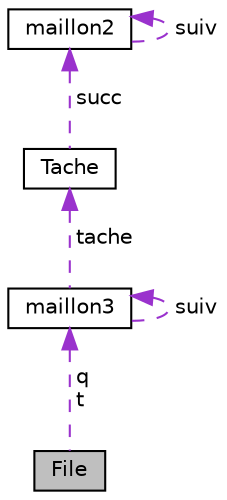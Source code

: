 digraph "File"
{
 // LATEX_PDF_SIZE
  edge [fontname="Helvetica",fontsize="10",labelfontname="Helvetica",labelfontsize="10"];
  node [fontname="Helvetica",fontsize="10",shape=record];
  Node1 [label="File",height=0.2,width=0.4,color="black", fillcolor="grey75", style="filled", fontcolor="black",tooltip=" "];
  Node2 -> Node1 [dir="back",color="darkorchid3",fontsize="10",style="dashed",label=" q\nt" ,fontname="Helvetica"];
  Node2 [label="maillon3",height=0.2,width=0.4,color="black", fillcolor="white", style="filled",URL="$structmaillon3.html",tooltip=" "];
  Node2 -> Node2 [dir="back",color="darkorchid3",fontsize="10",style="dashed",label=" suiv" ,fontname="Helvetica"];
  Node3 -> Node2 [dir="back",color="darkorchid3",fontsize="10",style="dashed",label=" tache" ,fontname="Helvetica"];
  Node3 [label="Tache",height=0.2,width=0.4,color="black", fillcolor="white", style="filled",URL="$struct_tache.html",tooltip=" "];
  Node4 -> Node3 [dir="back",color="darkorchid3",fontsize="10",style="dashed",label=" succ" ,fontname="Helvetica"];
  Node4 [label="maillon2",height=0.2,width=0.4,color="black", fillcolor="white", style="filled",URL="$structmaillon2.html",tooltip=" "];
  Node4 -> Node4 [dir="back",color="darkorchid3",fontsize="10",style="dashed",label=" suiv" ,fontname="Helvetica"];
}
